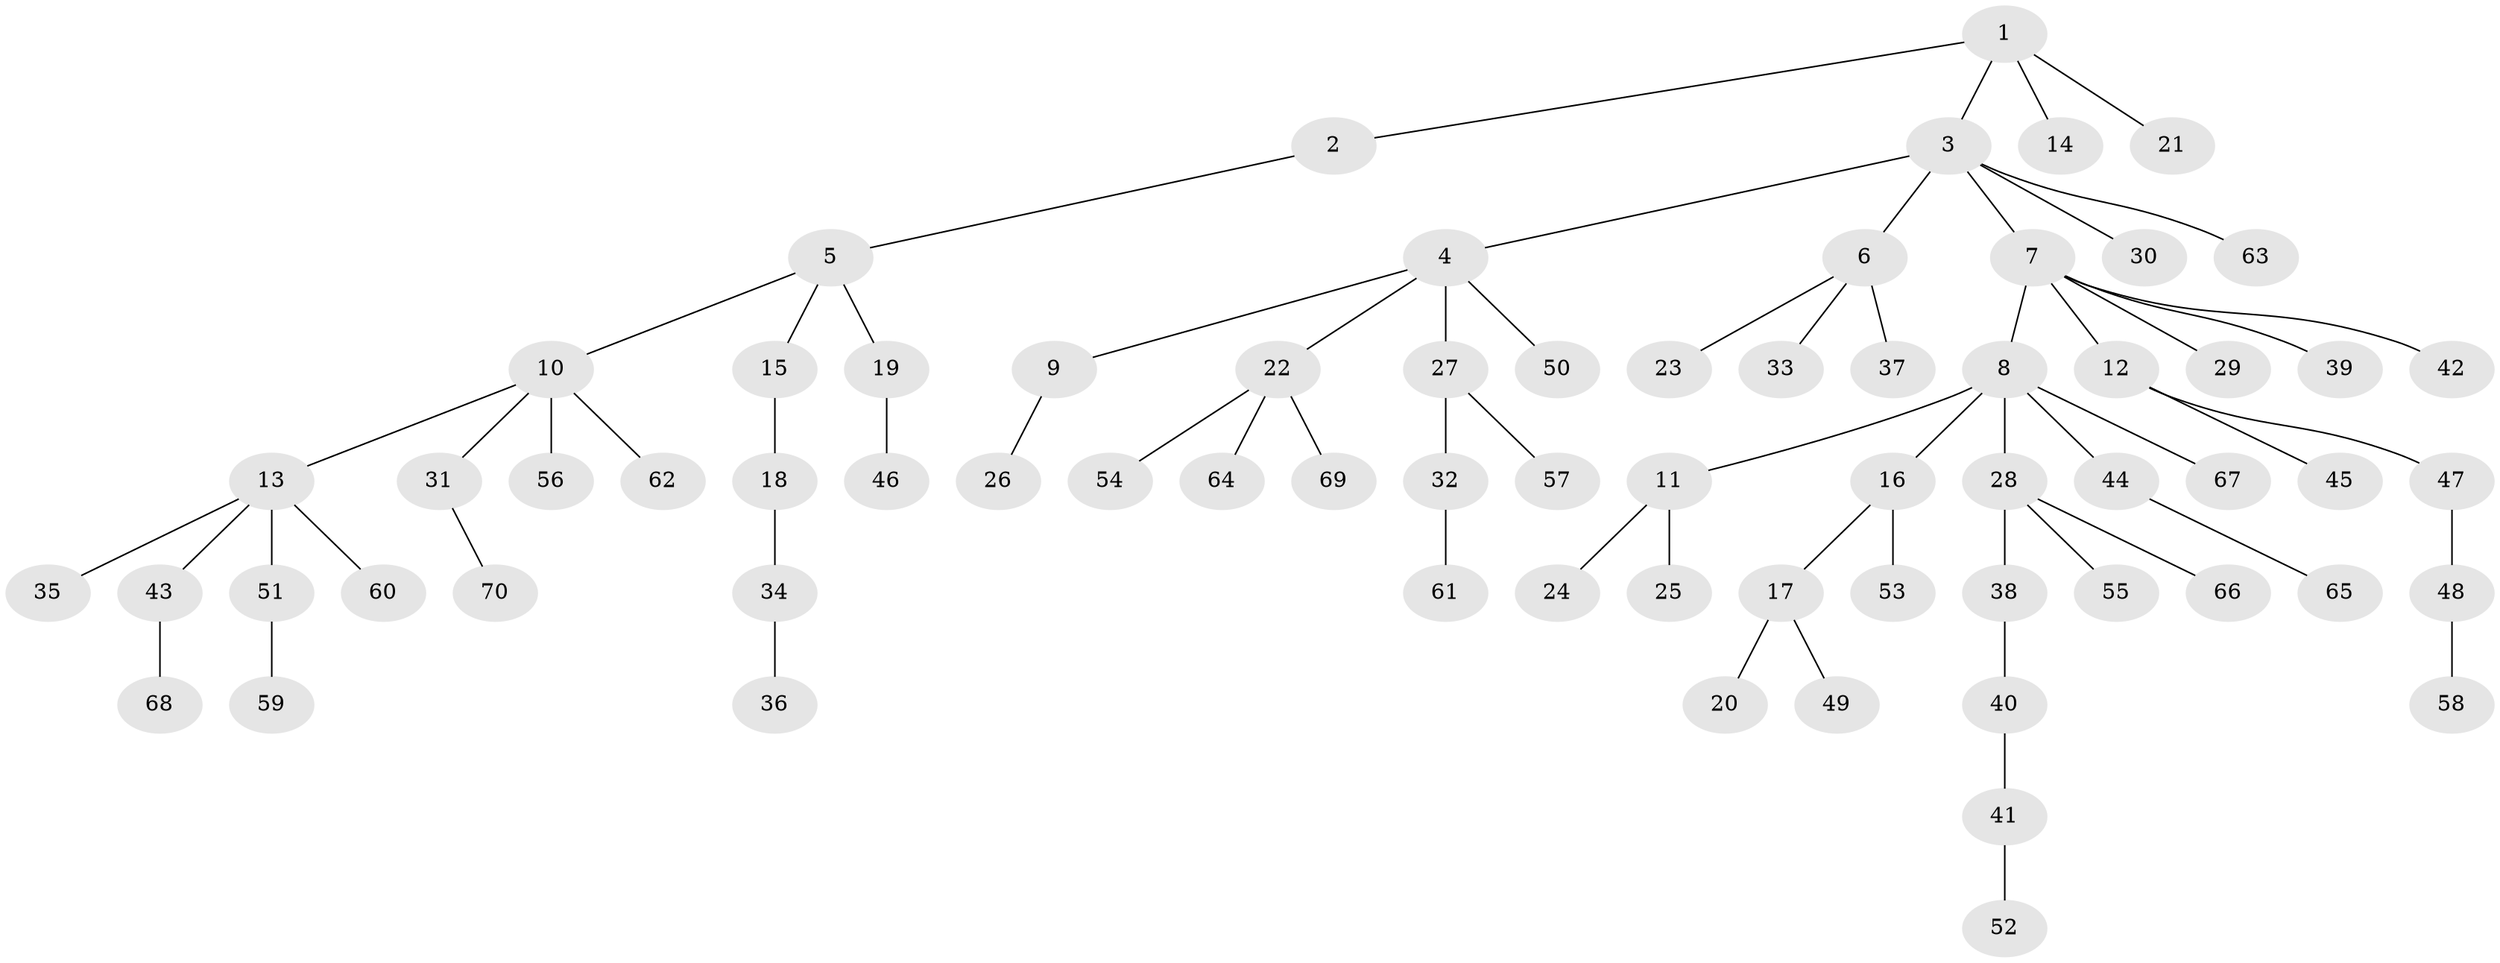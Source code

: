 // coarse degree distribution, {8: 0.03571428571428571, 3: 0.07142857142857142, 6: 0.03571428571428571, 7: 0.03571428571428571, 1: 0.6785714285714286, 2: 0.14285714285714285}
// Generated by graph-tools (version 1.1) at 2025/19/03/04/25 18:19:10]
// undirected, 70 vertices, 69 edges
graph export_dot {
graph [start="1"]
  node [color=gray90,style=filled];
  1;
  2;
  3;
  4;
  5;
  6;
  7;
  8;
  9;
  10;
  11;
  12;
  13;
  14;
  15;
  16;
  17;
  18;
  19;
  20;
  21;
  22;
  23;
  24;
  25;
  26;
  27;
  28;
  29;
  30;
  31;
  32;
  33;
  34;
  35;
  36;
  37;
  38;
  39;
  40;
  41;
  42;
  43;
  44;
  45;
  46;
  47;
  48;
  49;
  50;
  51;
  52;
  53;
  54;
  55;
  56;
  57;
  58;
  59;
  60;
  61;
  62;
  63;
  64;
  65;
  66;
  67;
  68;
  69;
  70;
  1 -- 2;
  1 -- 3;
  1 -- 14;
  1 -- 21;
  2 -- 5;
  3 -- 4;
  3 -- 6;
  3 -- 7;
  3 -- 30;
  3 -- 63;
  4 -- 9;
  4 -- 22;
  4 -- 27;
  4 -- 50;
  5 -- 10;
  5 -- 15;
  5 -- 19;
  6 -- 23;
  6 -- 33;
  6 -- 37;
  7 -- 8;
  7 -- 12;
  7 -- 29;
  7 -- 39;
  7 -- 42;
  8 -- 11;
  8 -- 16;
  8 -- 28;
  8 -- 44;
  8 -- 67;
  9 -- 26;
  10 -- 13;
  10 -- 31;
  10 -- 56;
  10 -- 62;
  11 -- 24;
  11 -- 25;
  12 -- 45;
  12 -- 47;
  13 -- 35;
  13 -- 43;
  13 -- 51;
  13 -- 60;
  15 -- 18;
  16 -- 17;
  16 -- 53;
  17 -- 20;
  17 -- 49;
  18 -- 34;
  19 -- 46;
  22 -- 54;
  22 -- 64;
  22 -- 69;
  27 -- 32;
  27 -- 57;
  28 -- 38;
  28 -- 55;
  28 -- 66;
  31 -- 70;
  32 -- 61;
  34 -- 36;
  38 -- 40;
  40 -- 41;
  41 -- 52;
  43 -- 68;
  44 -- 65;
  47 -- 48;
  48 -- 58;
  51 -- 59;
}
